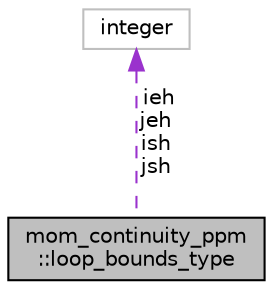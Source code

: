 digraph "mom_continuity_ppm::loop_bounds_type"
{
 // INTERACTIVE_SVG=YES
 // LATEX_PDF_SIZE
  edge [fontname="Helvetica",fontsize="10",labelfontname="Helvetica",labelfontsize="10"];
  node [fontname="Helvetica",fontsize="10",shape=record];
  Node1 [label="mom_continuity_ppm\l::loop_bounds_type",height=0.2,width=0.4,color="black", fillcolor="grey75", style="filled", fontcolor="black",tooltip="A container for loop bounds."];
  Node2 -> Node1 [dir="back",color="darkorchid3",fontsize="10",style="dashed",label=" ieh\njeh\nish\njsh" ,fontname="Helvetica"];
  Node2 [label="integer",height=0.2,width=0.4,color="grey75", fillcolor="white", style="filled",tooltip=" "];
}
